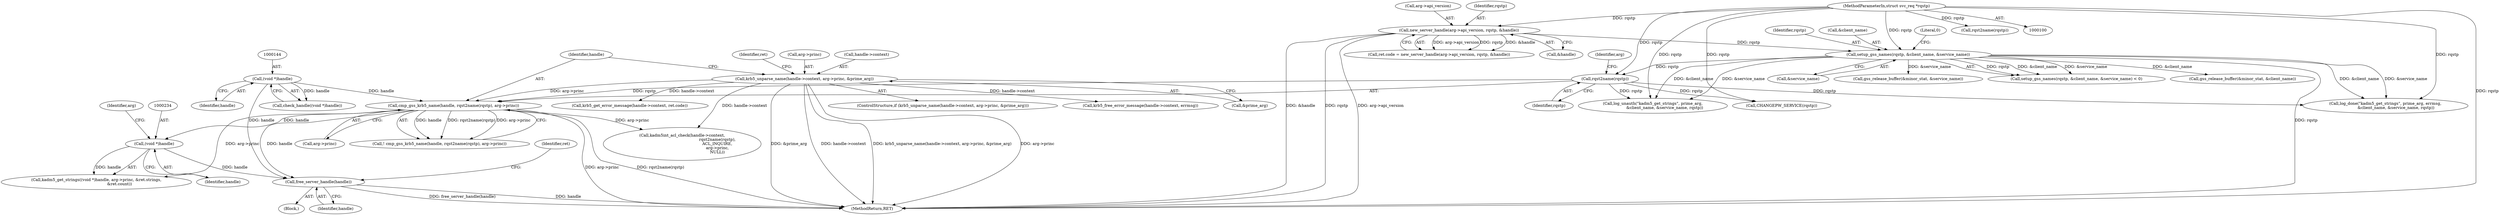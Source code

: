 digraph "0_krb5_83ed75feba32e46f736fcce0d96a0445f29b96c2_13@API" {
"1000293" [label="(Call,free_server_handle(handle))"];
"1000233" [label="(Call,(void *)handle)"];
"1000190" [label="(Call,cmp_gss_krb5_name(handle, rqst2name(rqstp), arg->princ))"];
"1000143" [label="(Call,(void *)handle)"];
"1000192" [label="(Call,rqst2name(rqstp))"];
"1000156" [label="(Call,setup_gss_names(rqstp, &client_name, &service_name))"];
"1000129" [label="(Call,new_server_handle(arg->api_version, rqstp, &handle))"];
"1000102" [label="(MethodParameterIn,struct svc_req *rqstp)"];
"1000171" [label="(Call,krb5_unparse_name(handle->context, arg->princ, &prime_arg))"];
"1000160" [label="(Call,&service_name)"];
"1000157" [label="(Identifier,rqstp)"];
"1000198" [label="(Call,CHANGEPW_SERVICE(rqstp))"];
"1000103" [label="(Block,)"];
"1000129" [label="(Call,new_server_handle(arg->api_version, rqstp, &handle))"];
"1000288" [label="(Call,gss_release_buffer(&minor_stat, &service_name))"];
"1000298" [label="(MethodReturn,RET)"];
"1000156" [label="(Call,setup_gss_names(rqstp, &client_name, &service_name))"];
"1000158" [label="(Call,&client_name)"];
"1000191" [label="(Identifier,handle)"];
"1000142" [label="(Call,check_handle((void *)handle))"];
"1000201" [label="(Call,kadm5int_acl_check(handle->context,\n                                                        rqst2name(rqstp),\n                                                        ACL_INQUIRE,\n                                                        arg->princ,\n                                                        NULL))"];
"1000294" [label="(Identifier,handle)"];
"1000162" [label="(Literal,0)"];
"1000155" [label="(Call,setup_gss_names(rqstp, &client_name, &service_name) < 0)"];
"1000175" [label="(Call,arg->princ)"];
"1000194" [label="(Call,arg->princ)"];
"1000130" [label="(Call,arg->api_version)"];
"1000232" [label="(Call,kadm5_get_strings((void *)handle, arg->princ, &ret.strings,\n                                     &ret.count))"];
"1000189" [label="(Call,! cmp_gss_krb5_name(handle, rqst2name(rqstp), arg->princ))"];
"1000297" [label="(Identifier,ret)"];
"1000192" [label="(Call,rqst2name(rqstp))"];
"1000125" [label="(Call,ret.code = new_server_handle(arg->api_version, rqstp, &handle))"];
"1000170" [label="(ControlStructure,if (krb5_unparse_name(handle->context, arg->princ, &prime_arg)))"];
"1000143" [label="(Call,(void *)handle)"];
"1000275" [label="(Call,krb5_free_error_message(handle->context, errmsg))"];
"1000283" [label="(Call,gss_release_buffer(&minor_stat, &client_name))"];
"1000205" [label="(Call,rqst2name(rqstp))"];
"1000134" [label="(Call,&handle)"];
"1000262" [label="(Call,log_done(\"kadm5_get_strings\", prime_arg, errmsg,\n                 &client_name, &service_name, rqstp))"];
"1000133" [label="(Identifier,rqstp)"];
"1000102" [label="(MethodParameterIn,struct svc_req *rqstp)"];
"1000190" [label="(Call,cmp_gss_krb5_name(handle, rqst2name(rqstp), arg->princ))"];
"1000195" [label="(Identifier,arg)"];
"1000178" [label="(Call,&prime_arg)"];
"1000172" [label="(Call,handle->context)"];
"1000233" [label="(Call,(void *)handle)"];
"1000218" [label="(Call,log_unauth(\"kadm5_get_strings\", prime_arg,\n                   &client_name, &service_name, rqstp))"];
"1000145" [label="(Identifier,handle)"];
"1000183" [label="(Identifier,ret)"];
"1000193" [label="(Identifier,rqstp)"];
"1000235" [label="(Identifier,handle)"];
"1000237" [label="(Identifier,arg)"];
"1000171" [label="(Call,krb5_unparse_name(handle->context, arg->princ, &prime_arg))"];
"1000293" [label="(Call,free_server_handle(handle))"];
"1000255" [label="(Call,krb5_get_error_message(handle->context, ret.code))"];
"1000293" -> "1000103"  [label="AST: "];
"1000293" -> "1000294"  [label="CFG: "];
"1000294" -> "1000293"  [label="AST: "];
"1000297" -> "1000293"  [label="CFG: "];
"1000293" -> "1000298"  [label="DDG: handle"];
"1000293" -> "1000298"  [label="DDG: free_server_handle(handle)"];
"1000233" -> "1000293"  [label="DDG: handle"];
"1000190" -> "1000293"  [label="DDG: handle"];
"1000143" -> "1000293"  [label="DDG: handle"];
"1000233" -> "1000232"  [label="AST: "];
"1000233" -> "1000235"  [label="CFG: "];
"1000234" -> "1000233"  [label="AST: "];
"1000235" -> "1000233"  [label="AST: "];
"1000237" -> "1000233"  [label="CFG: "];
"1000233" -> "1000232"  [label="DDG: handle"];
"1000190" -> "1000233"  [label="DDG: handle"];
"1000190" -> "1000189"  [label="AST: "];
"1000190" -> "1000194"  [label="CFG: "];
"1000191" -> "1000190"  [label="AST: "];
"1000192" -> "1000190"  [label="AST: "];
"1000194" -> "1000190"  [label="AST: "];
"1000189" -> "1000190"  [label="CFG: "];
"1000190" -> "1000298"  [label="DDG: arg->princ"];
"1000190" -> "1000298"  [label="DDG: rqst2name(rqstp)"];
"1000190" -> "1000189"  [label="DDG: handle"];
"1000190" -> "1000189"  [label="DDG: rqst2name(rqstp)"];
"1000190" -> "1000189"  [label="DDG: arg->princ"];
"1000143" -> "1000190"  [label="DDG: handle"];
"1000192" -> "1000190"  [label="DDG: rqstp"];
"1000171" -> "1000190"  [label="DDG: arg->princ"];
"1000190" -> "1000201"  [label="DDG: arg->princ"];
"1000190" -> "1000232"  [label="DDG: arg->princ"];
"1000143" -> "1000142"  [label="AST: "];
"1000143" -> "1000145"  [label="CFG: "];
"1000144" -> "1000143"  [label="AST: "];
"1000145" -> "1000143"  [label="AST: "];
"1000142" -> "1000143"  [label="CFG: "];
"1000143" -> "1000142"  [label="DDG: handle"];
"1000192" -> "1000193"  [label="CFG: "];
"1000193" -> "1000192"  [label="AST: "];
"1000195" -> "1000192"  [label="CFG: "];
"1000156" -> "1000192"  [label="DDG: rqstp"];
"1000102" -> "1000192"  [label="DDG: rqstp"];
"1000192" -> "1000198"  [label="DDG: rqstp"];
"1000192" -> "1000218"  [label="DDG: rqstp"];
"1000192" -> "1000262"  [label="DDG: rqstp"];
"1000156" -> "1000155"  [label="AST: "];
"1000156" -> "1000160"  [label="CFG: "];
"1000157" -> "1000156"  [label="AST: "];
"1000158" -> "1000156"  [label="AST: "];
"1000160" -> "1000156"  [label="AST: "];
"1000162" -> "1000156"  [label="CFG: "];
"1000156" -> "1000298"  [label="DDG: rqstp"];
"1000156" -> "1000155"  [label="DDG: rqstp"];
"1000156" -> "1000155"  [label="DDG: &client_name"];
"1000156" -> "1000155"  [label="DDG: &service_name"];
"1000129" -> "1000156"  [label="DDG: rqstp"];
"1000102" -> "1000156"  [label="DDG: rqstp"];
"1000156" -> "1000218"  [label="DDG: &client_name"];
"1000156" -> "1000218"  [label="DDG: &service_name"];
"1000156" -> "1000262"  [label="DDG: &client_name"];
"1000156" -> "1000262"  [label="DDG: &service_name"];
"1000156" -> "1000283"  [label="DDG: &client_name"];
"1000156" -> "1000288"  [label="DDG: &service_name"];
"1000129" -> "1000125"  [label="AST: "];
"1000129" -> "1000134"  [label="CFG: "];
"1000130" -> "1000129"  [label="AST: "];
"1000133" -> "1000129"  [label="AST: "];
"1000134" -> "1000129"  [label="AST: "];
"1000125" -> "1000129"  [label="CFG: "];
"1000129" -> "1000298"  [label="DDG: arg->api_version"];
"1000129" -> "1000298"  [label="DDG: &handle"];
"1000129" -> "1000298"  [label="DDG: rqstp"];
"1000129" -> "1000125"  [label="DDG: arg->api_version"];
"1000129" -> "1000125"  [label="DDG: rqstp"];
"1000129" -> "1000125"  [label="DDG: &handle"];
"1000102" -> "1000129"  [label="DDG: rqstp"];
"1000102" -> "1000100"  [label="AST: "];
"1000102" -> "1000298"  [label="DDG: rqstp"];
"1000102" -> "1000198"  [label="DDG: rqstp"];
"1000102" -> "1000205"  [label="DDG: rqstp"];
"1000102" -> "1000218"  [label="DDG: rqstp"];
"1000102" -> "1000262"  [label="DDG: rqstp"];
"1000171" -> "1000170"  [label="AST: "];
"1000171" -> "1000178"  [label="CFG: "];
"1000172" -> "1000171"  [label="AST: "];
"1000175" -> "1000171"  [label="AST: "];
"1000178" -> "1000171"  [label="AST: "];
"1000183" -> "1000171"  [label="CFG: "];
"1000191" -> "1000171"  [label="CFG: "];
"1000171" -> "1000298"  [label="DDG: &prime_arg"];
"1000171" -> "1000298"  [label="DDG: handle->context"];
"1000171" -> "1000298"  [label="DDG: krb5_unparse_name(handle->context, arg->princ, &prime_arg)"];
"1000171" -> "1000298"  [label="DDG: arg->princ"];
"1000171" -> "1000201"  [label="DDG: handle->context"];
"1000171" -> "1000255"  [label="DDG: handle->context"];
"1000171" -> "1000275"  [label="DDG: handle->context"];
}
